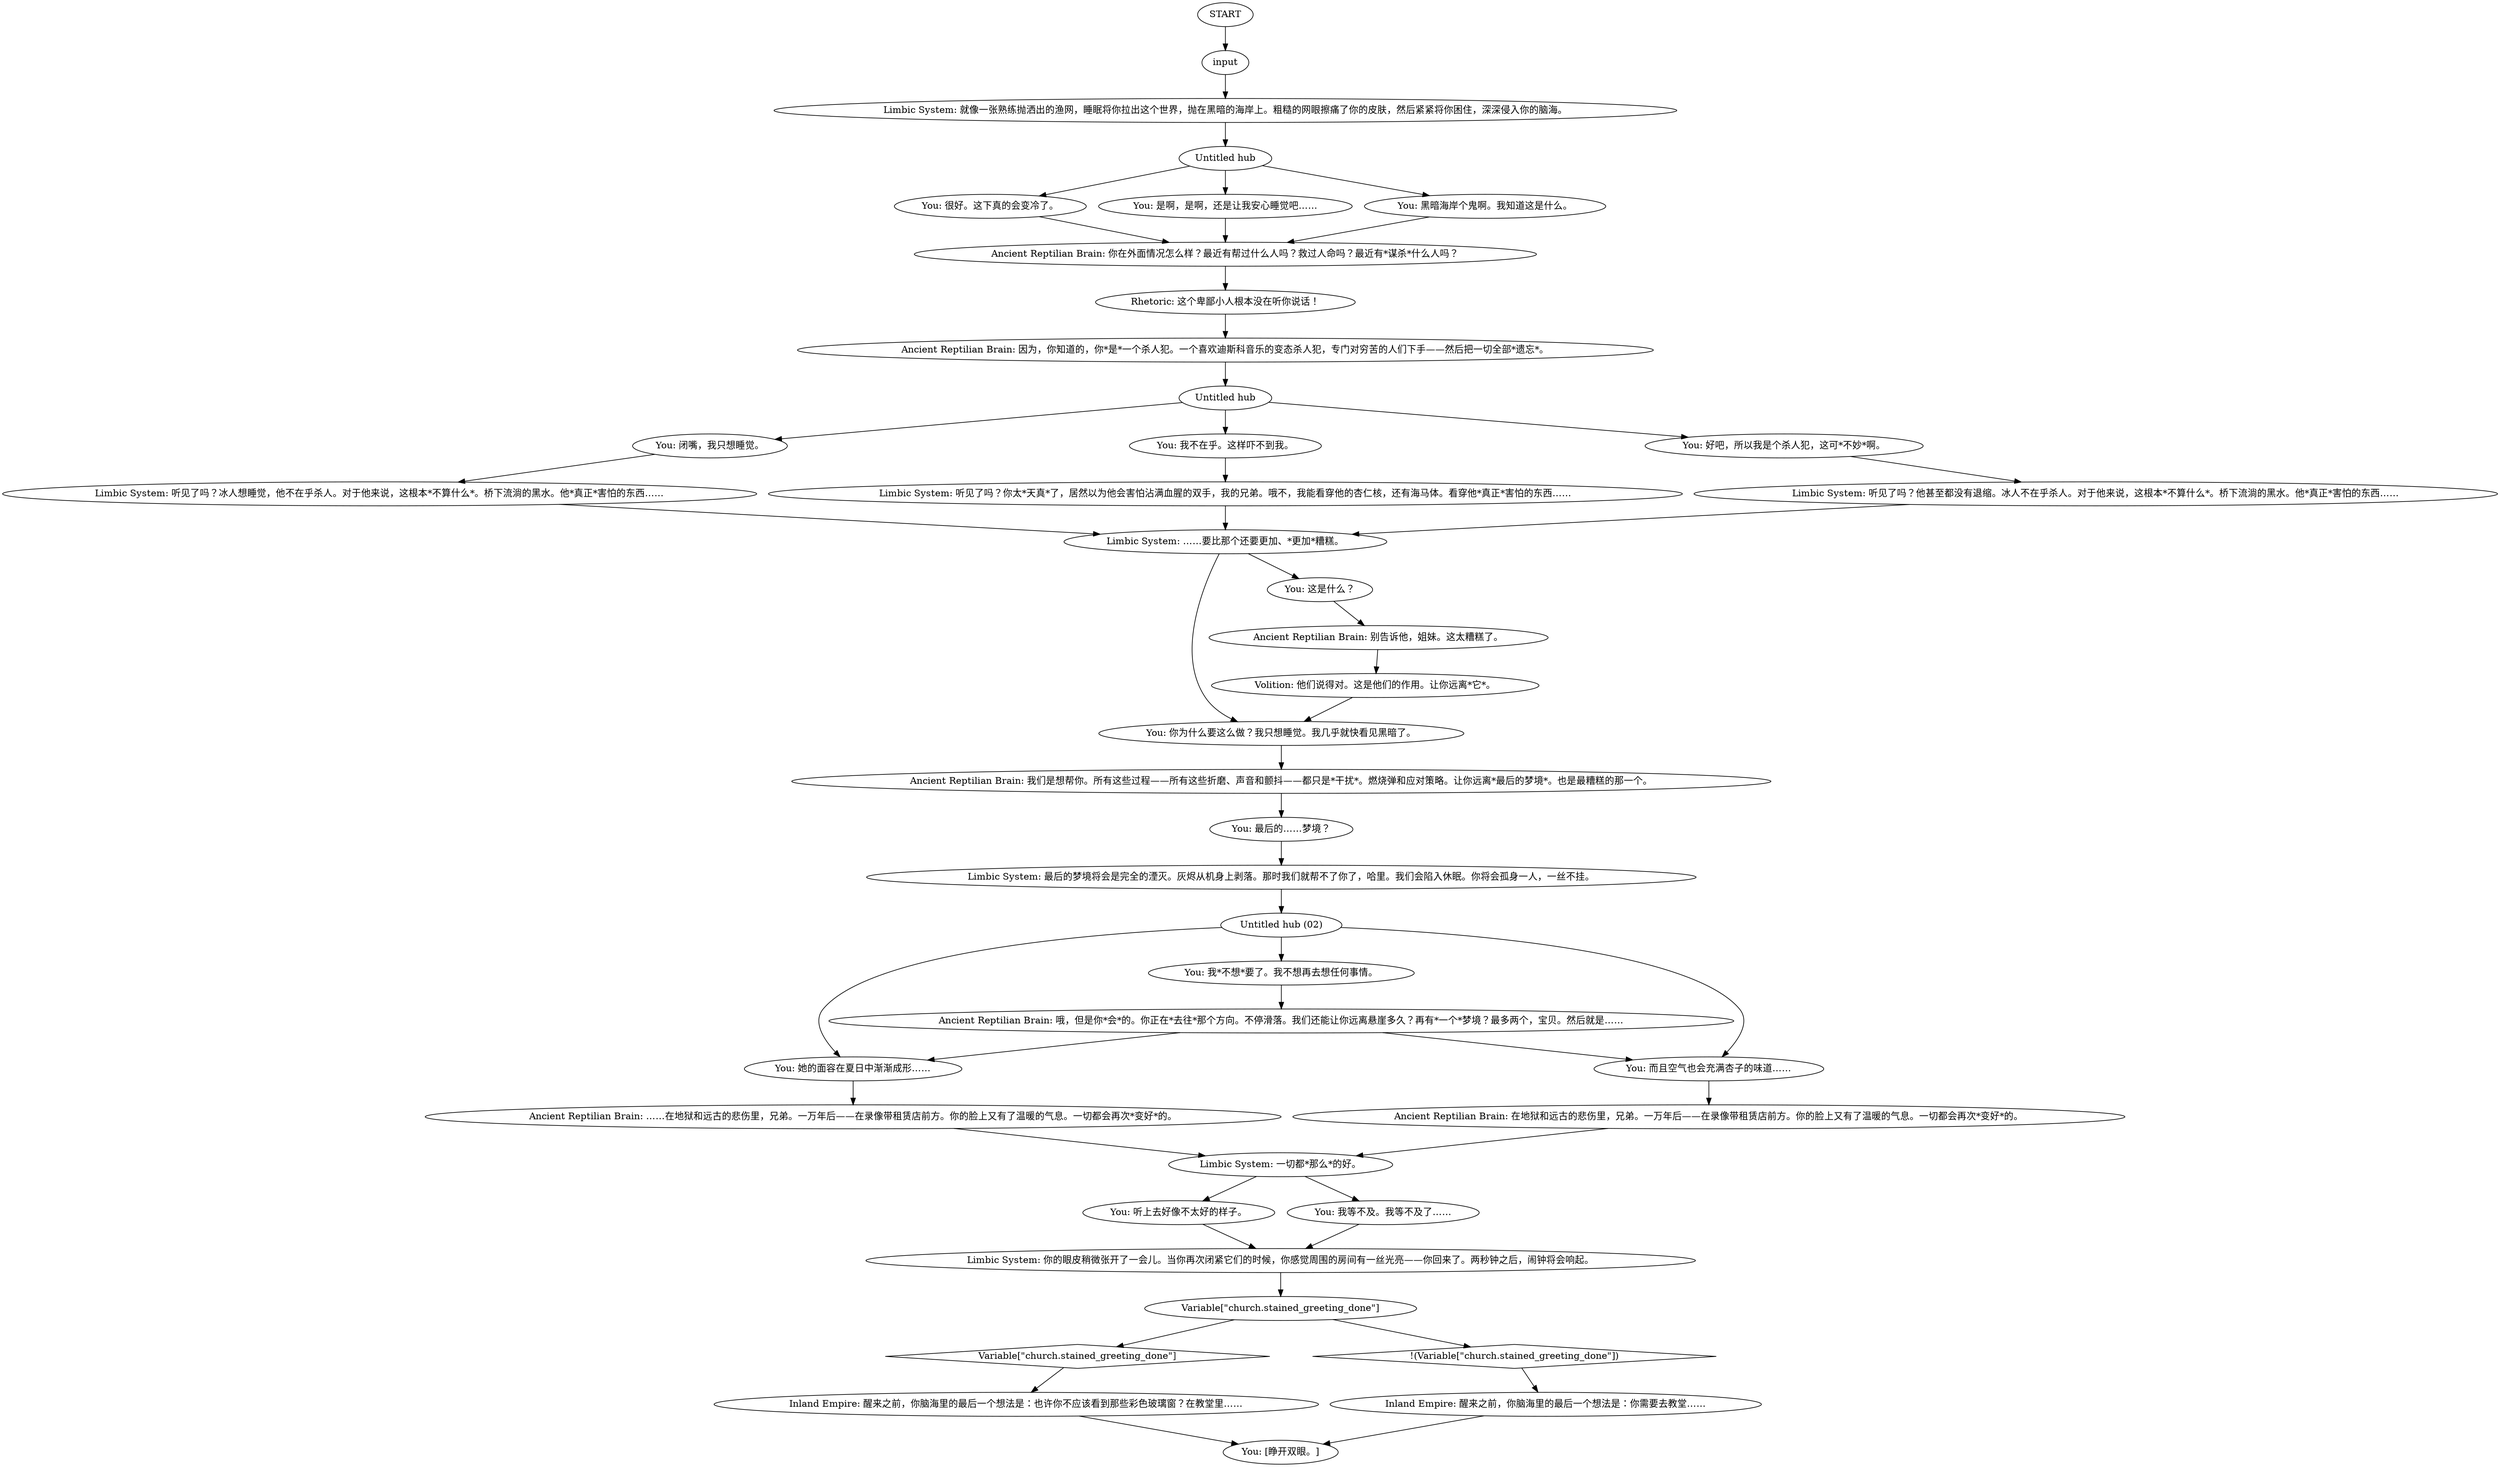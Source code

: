 # WHIRLING F2 / DREAM 5
# You are the murderer here dream.
# ==================================================
digraph G {
	  0 [label="START"];
	  1 [label="input"];
	  2 [label="Ancient Reptilian Brain: 我们是想帮你。所有这些过程——所有这些折磨、声音和颤抖——都只是*干扰*。燃烧弹和应对策略。让你远离*最后的梦境*。也是最糟糕的那一个。"];
	  3 [label="You: 她的面容在夏日中渐渐成形……"];
	  4 [label="You: 最后的……梦境？"];
	  5 [label="Volition: 他们说得对。这是他们的作用。让你远离*它*。"];
	  6 [label="Limbic System: 最后的梦境将会是完全的湮灭。灰烬从机身上剥落。那时我们就帮不了你了，哈里。我们会陷入休眠。你将会孤身一人，一丝不挂。"];
	  7 [label="Limbic System: 你的眼皮稍微张开了一会儿。当你再次闭紧它们的时候，你感觉周围的房间有一丝光亮——你回来了。两秒钟之后，闹钟将会响起。"];
	  8 [label="Untitled hub"];
	  9 [label="You: 听上去好像不太好的样子。"];
	  10 [label="Variable[\"church.stained_greeting_done\"]"];
	  11 [label="Variable[\"church.stained_greeting_done\"]", shape=diamond];
	  12 [label="!(Variable[\"church.stained_greeting_done\"])", shape=diamond];
	  13 [label="You: [睁开双眼。]"];
	  14 [label="Ancient Reptilian Brain: 在地狱和远古的悲伤里，兄弟。一万年后——在录像带租赁店前方。你的脸上又有了温暖的气息。一切都会再次*变好*的。"];
	  15 [label="Inland Empire: 醒来之前，你脑海里的最后一个想法是：也许你不应该看到那些彩色玻璃窗？在教堂里……"];
	  16 [label="Limbic System: 听见了吗？他甚至都没有退缩。冰人不在乎杀人。对于他来说，这根本*不算什么*。桥下流淌的黑水。他*真正*害怕的东西……"];
	  17 [label="You: 很好。这下真的会变冷了。"];
	  18 [label="You: 闭嘴，我只想睡觉。"];
	  19 [label="You: 而且空气也会充满杏子的味道……"];
	  20 [label="You: 我不在乎。这样吓不到我。"];
	  21 [label="Ancient Reptilian Brain: 你在外面情况怎么样？最近有帮过什么人吗？救过人命吗？最近有*谋杀*什么人吗？"];
	  22 [label="Untitled hub (02)"];
	  23 [label="Ancient Reptilian Brain: 别告诉他，姐妹。这太糟糕了。"];
	  24 [label="Limbic System: 就像一张熟练抛洒出的渔网，睡眠将你拉出这个世界，抛在黑暗的海岸上。粗糙的网眼擦痛了你的皮肤，然后紧紧将你困住，深深侵入你的脑海。"];
	  25 [label="Ancient Reptilian Brain: 因为，你知道的，你*是*一个杀人犯。一个喜欢迪斯科音乐的变态杀人犯，专门对穷苦的人们下手——然后把一切全部*遗忘*。"];
	  26 [label="Ancient Reptilian Brain: ……在地狱和远古的悲伤里，兄弟。一万年后——在录像带租赁店前方。你的脸上又有了温暖的气息。一切都会再次*变好*的。"];
	  27 [label="Untitled hub"];
	  28 [label="You: 你为什么要这么做？我只想睡觉。我几乎就快看见黑暗了。"];
	  29 [label="You: 我*不想*要了。我不想再去想任何事情。"];
	  30 [label="Limbic System: ……要比那个还要更加、*更加*糟糕。"];
	  31 [label="You: 是啊，是啊，还是让我安心睡觉吧……"];
	  32 [label="Ancient Reptilian Brain: 哦，但是你*会*的。你正在*去往*那个方向。不停滑落。我们还能让你远离悬崖多久？再有*一个*梦境？最多两个，宝贝。然后就是……"];
	  33 [label="Limbic System: 一切都*那么*的好。"];
	  35 [label="You: 这是什么？"];
	  36 [label="You: 黑暗海岸个鬼啊。我知道这是什么。"];
	  37 [label="Rhetoric: 这个卑鄙小人根本没在听你说话！"];
	  38 [label="Limbic System: 听见了吗？你太*天真*了，居然以为他会害怕沾满血腥的双手，我的兄弟。哦不，我能看穿他的杏仁核，还有海马体。看穿他*真正*害怕的东西……"];
	  39 [label="You: 好吧，所以我是个杀人犯，这可*不妙*啊。"];
	  40 [label="Limbic System: 听见了吗？冰人想睡觉，他不在乎杀人。对于他来说，这根本*不算什么*。桥下流淌的黑水。他*真正*害怕的东西……"];
	  41 [label="You: 我等不及。我等不及了……"];
	  42 [label="Inland Empire: 醒来之前，你脑海里的最后一个想法是：你需要去教堂……"];
	  0 -> 1
	  1 -> 24
	  2 -> 4
	  3 -> 26
	  4 -> 6
	  5 -> 28
	  6 -> 22
	  7 -> 10
	  8 -> 18
	  8 -> 20
	  8 -> 39
	  9 -> 7
	  10 -> 11
	  10 -> 12
	  11 -> 15
	  12 -> 42
	  14 -> 33
	  15 -> 13
	  16 -> 30
	  17 -> 21
	  18 -> 40
	  19 -> 14
	  20 -> 38
	  21 -> 37
	  22 -> 3
	  22 -> 19
	  22 -> 29
	  23 -> 5
	  24 -> 27
	  25 -> 8
	  26 -> 33
	  27 -> 17
	  27 -> 36
	  27 -> 31
	  28 -> 2
	  29 -> 32
	  30 -> 35
	  30 -> 28
	  31 -> 21
	  32 -> 3
	  32 -> 19
	  33 -> 9
	  33 -> 41
	  35 -> 23
	  36 -> 21
	  37 -> 25
	  38 -> 30
	  39 -> 16
	  40 -> 30
	  41 -> 7
	  42 -> 13
}

